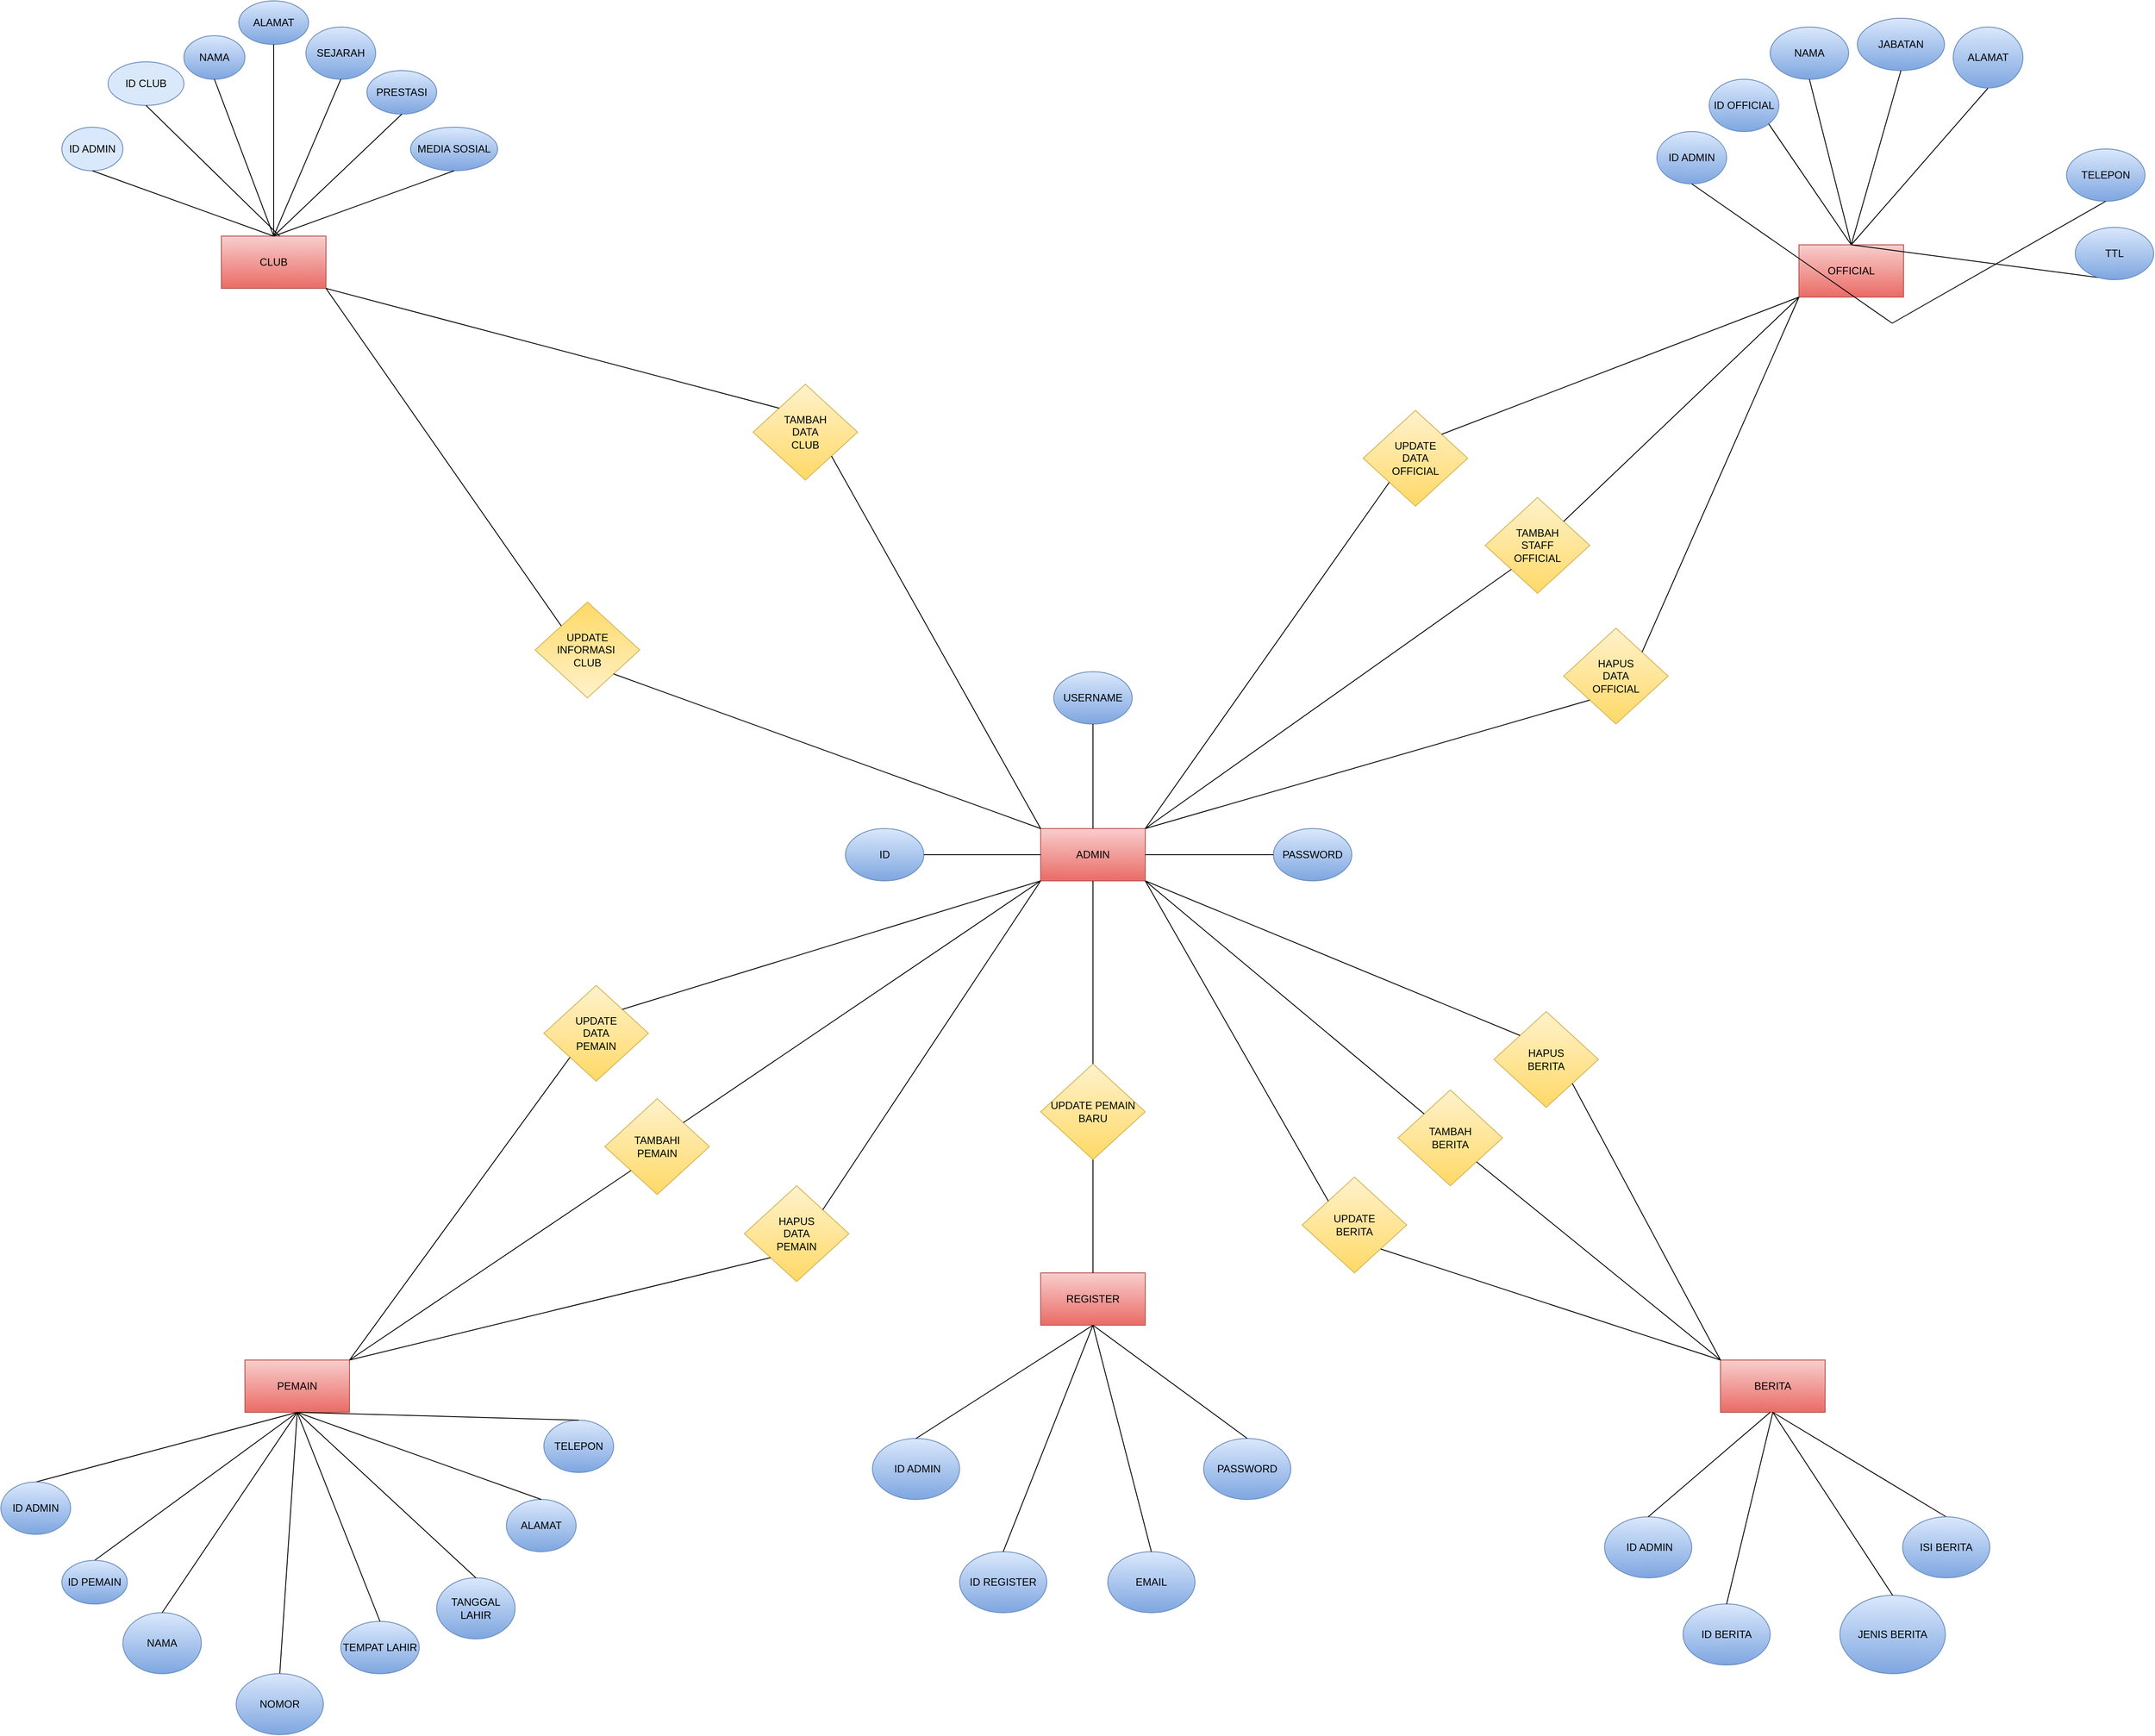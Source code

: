 <mxfile version="20.0.3" type="github">
  <diagram id="qy5e-nrGj7jvqCf47gwL" name="Page-1">
    <mxGraphModel dx="3910" dy="3299" grid="1" gridSize="10" guides="1" tooltips="1" connect="1" arrows="1" fold="1" page="1" pageScale="1" pageWidth="827" pageHeight="1169" math="0" shadow="0">
      <root>
        <mxCell id="0" />
        <mxCell id="1" parent="0" />
        <mxCell id="ZnVp6Wx7zbTZZJjeu_48-119" value="" style="group" parent="1" vertex="1" connectable="0">
          <mxGeometry x="510" y="-510" width="2243" height="1910" as="geometry" />
        </mxCell>
        <mxCell id="ZnVp6Wx7zbTZZJjeu_48-1" value="ADMIN" style="rounded=0;whiteSpace=wrap;html=1;fillColor=#f8cecc;gradientColor=#ea6b66;strokeColor=#b85450;" parent="ZnVp6Wx7zbTZZJjeu_48-119" vertex="1">
          <mxGeometry x="1093" y="940" width="120" height="60" as="geometry" />
        </mxCell>
        <mxCell id="ZnVp6Wx7zbTZZJjeu_48-45" value="TAMBAH&lt;br&gt;DATA&lt;br&gt;CLUB" style="rhombus;whiteSpace=wrap;html=1;fillColor=#fff2cc;gradientColor=#ffd966;strokeColor=#d6b656;" parent="ZnVp6Wx7zbTZZJjeu_48-119" vertex="1">
          <mxGeometry x="763" y="430" width="120" height="110" as="geometry" />
        </mxCell>
        <mxCell id="ZnVp6Wx7zbTZZJjeu_48-62" value="" style="group" parent="ZnVp6Wx7zbTZZJjeu_48-119" vertex="1" connectable="0">
          <mxGeometry x="23" width="410" height="320" as="geometry" />
        </mxCell>
        <mxCell id="ZnVp6Wx7zbTZZJjeu_48-2" value="CLUB" style="rounded=0;whiteSpace=wrap;html=1;fillColor=#f8cecc;gradientColor=#ea6b66;strokeColor=#b85450;" parent="ZnVp6Wx7zbTZZJjeu_48-62" vertex="1">
          <mxGeometry x="130" y="260" width="120" height="60" as="geometry" />
        </mxCell>
        <mxCell id="ZnVp6Wx7zbTZZJjeu_48-6" value="ALAMAT" style="ellipse;whiteSpace=wrap;html=1;fillColor=#dae8fc;gradientColor=#7ea6e0;strokeColor=#6c8ebf;" parent="ZnVp6Wx7zbTZZJjeu_48-62" vertex="1">
          <mxGeometry x="150" y="-10" width="80" height="50" as="geometry" />
        </mxCell>
        <mxCell id="ZnVp6Wx7zbTZZJjeu_48-7" value="PRESTASI" style="ellipse;whiteSpace=wrap;html=1;fillColor=#dae8fc;gradientColor=#7ea6e0;strokeColor=#6c8ebf;" parent="ZnVp6Wx7zbTZZJjeu_48-62" vertex="1">
          <mxGeometry x="297" y="70" width="80" height="50" as="geometry" />
        </mxCell>
        <mxCell id="ZnVp6Wx7zbTZZJjeu_48-8" value="NAMA" style="ellipse;whiteSpace=wrap;html=1;fillColor=#dae8fc;gradientColor=#7ea6e0;strokeColor=#6c8ebf;" parent="ZnVp6Wx7zbTZZJjeu_48-62" vertex="1">
          <mxGeometry x="87" y="30" width="70" height="50" as="geometry" />
        </mxCell>
        <mxCell id="ZnVp6Wx7zbTZZJjeu_48-10" value="SEJARAH" style="ellipse;whiteSpace=wrap;html=1;fillColor=#dae8fc;gradientColor=#7ea6e0;strokeColor=#6c8ebf;" parent="ZnVp6Wx7zbTZZJjeu_48-62" vertex="1">
          <mxGeometry x="227" y="20" width="80" height="60" as="geometry" />
        </mxCell>
        <mxCell id="ZnVp6Wx7zbTZZJjeu_48-16" value="" style="endArrow=none;html=1;rounded=0;exitX=0.5;exitY=0;exitDx=0;exitDy=0;entryX=0.5;entryY=1;entryDx=0;entryDy=0;" parent="ZnVp6Wx7zbTZZJjeu_48-62" source="ZnVp6Wx7zbTZZJjeu_48-2" target="ZnVp6Wx7zbTZZJjeu_48-10" edge="1">
          <mxGeometry width="50" height="50" relative="1" as="geometry">
            <mxPoint x="340" y="200" as="sourcePoint" />
            <mxPoint x="390" y="150" as="targetPoint" />
          </mxGeometry>
        </mxCell>
        <mxCell id="ZnVp6Wx7zbTZZJjeu_48-17" value="" style="endArrow=none;html=1;rounded=0;entryX=0.5;entryY=1;entryDx=0;entryDy=0;" parent="ZnVp6Wx7zbTZZJjeu_48-62" target="ZnVp6Wx7zbTZZJjeu_48-7" edge="1">
          <mxGeometry width="50" height="50" relative="1" as="geometry">
            <mxPoint x="190" y="260" as="sourcePoint" />
            <mxPoint x="200" y="70" as="targetPoint" />
          </mxGeometry>
        </mxCell>
        <mxCell id="ZnVp6Wx7zbTZZJjeu_48-19" value="" style="endArrow=none;html=1;rounded=0;entryX=0.5;entryY=1;entryDx=0;entryDy=0;" parent="ZnVp6Wx7zbTZZJjeu_48-62" target="ZnVp6Wx7zbTZZJjeu_48-6" edge="1">
          <mxGeometry width="50" height="50" relative="1" as="geometry">
            <mxPoint x="190" y="260" as="sourcePoint" />
            <mxPoint x="220" y="90" as="targetPoint" />
          </mxGeometry>
        </mxCell>
        <mxCell id="ZnVp6Wx7zbTZZJjeu_48-20" value="" style="endArrow=none;html=1;rounded=0;entryX=0.5;entryY=1;entryDx=0;entryDy=0;" parent="ZnVp6Wx7zbTZZJjeu_48-62" target="ZnVp6Wx7zbTZZJjeu_48-8" edge="1">
          <mxGeometry width="50" height="50" relative="1" as="geometry">
            <mxPoint x="190" y="260" as="sourcePoint" />
            <mxPoint x="230" y="100" as="targetPoint" />
          </mxGeometry>
        </mxCell>
        <mxCell id="UMoC7cmatrKXTrsIJCFY-1" value="ID CLUB" style="ellipse;whiteSpace=wrap;html=1;fillColor=#dae8fc;strokeColor=#6c8ebf;" vertex="1" parent="ZnVp6Wx7zbTZZJjeu_48-62">
          <mxGeometry y="60" width="87" height="50" as="geometry" />
        </mxCell>
        <mxCell id="ZnVp6Wx7zbTZZJjeu_48-63" value="" style="group" parent="ZnVp6Wx7zbTZZJjeu_48-119" vertex="1" connectable="0">
          <mxGeometry x="1803" y="10" width="440" height="320" as="geometry" />
        </mxCell>
        <mxCell id="ZnVp6Wx7zbTZZJjeu_48-5" value="OFFICIAL" style="rounded=0;whiteSpace=wrap;html=1;fillColor=#f8cecc;gradientColor=#ea6b66;strokeColor=#b85450;" parent="ZnVp6Wx7zbTZZJjeu_48-63" vertex="1">
          <mxGeometry x="160" y="260" width="120" height="60" as="geometry" />
        </mxCell>
        <mxCell id="ZnVp6Wx7zbTZZJjeu_48-11" value="JABATAN" style="ellipse;whiteSpace=wrap;html=1;fillColor=#dae8fc;gradientColor=#7ea6e0;strokeColor=#6c8ebf;" parent="ZnVp6Wx7zbTZZJjeu_48-63" vertex="1">
          <mxGeometry x="227" width="100" height="60" as="geometry" />
        </mxCell>
        <mxCell id="ZnVp6Wx7zbTZZJjeu_48-14" value="NAMA" style="ellipse;whiteSpace=wrap;html=1;fillColor=#dae8fc;gradientColor=#7ea6e0;strokeColor=#6c8ebf;" parent="ZnVp6Wx7zbTZZJjeu_48-63" vertex="1">
          <mxGeometry x="127" y="10" width="90" height="60" as="geometry" />
        </mxCell>
        <mxCell id="ZnVp6Wx7zbTZZJjeu_48-15" value="ID OFFICIAL" style="ellipse;whiteSpace=wrap;html=1;fillColor=#dae8fc;gradientColor=#7ea6e0;strokeColor=#6c8ebf;" parent="ZnVp6Wx7zbTZZJjeu_48-63" vertex="1">
          <mxGeometry x="57" y="70" width="80" height="60" as="geometry" />
        </mxCell>
        <mxCell id="ZnVp6Wx7zbTZZJjeu_48-28" value="" style="endArrow=none;html=1;rounded=0;entryX=0.5;entryY=1;entryDx=0;entryDy=0;" parent="ZnVp6Wx7zbTZZJjeu_48-63" target="ZnVp6Wx7zbTZZJjeu_48-21" edge="1">
          <mxGeometry width="50" height="50" relative="1" as="geometry">
            <mxPoint x="220" y="260" as="sourcePoint" />
            <mxPoint x="-500" y="175.0" as="targetPoint" />
          </mxGeometry>
        </mxCell>
        <mxCell id="ZnVp6Wx7zbTZZJjeu_48-29" value="" style="endArrow=none;html=1;rounded=0;exitX=0.5;exitY=0;exitDx=0;exitDy=0;entryX=1;entryY=1;entryDx=0;entryDy=0;" parent="ZnVp6Wx7zbTZZJjeu_48-63" source="ZnVp6Wx7zbTZZJjeu_48-5" target="ZnVp6Wx7zbTZZJjeu_48-15" edge="1">
          <mxGeometry width="50" height="50" relative="1" as="geometry">
            <mxPoint x="-660" y="290" as="sourcePoint" />
            <mxPoint x="-490" y="185.0" as="targetPoint" />
          </mxGeometry>
        </mxCell>
        <mxCell id="ZnVp6Wx7zbTZZJjeu_48-30" value="" style="endArrow=none;html=1;rounded=0;entryX=0.5;entryY=1;entryDx=0;entryDy=0;" parent="ZnVp6Wx7zbTZZJjeu_48-63" target="ZnVp6Wx7zbTZZJjeu_48-13" edge="1">
          <mxGeometry width="50" height="50" relative="1" as="geometry">
            <mxPoint x="220" y="260" as="sourcePoint" />
            <mxPoint x="-480" y="195.0" as="targetPoint" />
          </mxGeometry>
        </mxCell>
        <mxCell id="ZnVp6Wx7zbTZZJjeu_48-31" value="" style="endArrow=none;html=1;rounded=0;exitX=0.5;exitY=0;exitDx=0;exitDy=0;entryX=0.5;entryY=1;entryDx=0;entryDy=0;" parent="ZnVp6Wx7zbTZZJjeu_48-63" source="ZnVp6Wx7zbTZZJjeu_48-5" target="ZnVp6Wx7zbTZZJjeu_48-14" edge="1">
          <mxGeometry width="50" height="50" relative="1" as="geometry">
            <mxPoint x="-640" y="310" as="sourcePoint" />
            <mxPoint x="-470" y="205.0" as="targetPoint" />
          </mxGeometry>
        </mxCell>
        <mxCell id="ZnVp6Wx7zbTZZJjeu_48-32" value="" style="endArrow=none;html=1;rounded=0;exitX=0.5;exitY=0;exitDx=0;exitDy=0;entryX=0.5;entryY=1;entryDx=0;entryDy=0;" parent="ZnVp6Wx7zbTZZJjeu_48-63" source="ZnVp6Wx7zbTZZJjeu_48-5" target="ZnVp6Wx7zbTZZJjeu_48-11" edge="1">
          <mxGeometry width="50" height="50" relative="1" as="geometry">
            <mxPoint x="81" y="255" as="sourcePoint" />
            <mxPoint x="251" y="150.0" as="targetPoint" />
          </mxGeometry>
        </mxCell>
        <mxCell id="UMoC7cmatrKXTrsIJCFY-6" value="ID ADMIN" style="ellipse;whiteSpace=wrap;html=1;fillColor=#dae8fc;gradientColor=#7ea6e0;strokeColor=#6c8ebf;" vertex="1" parent="ZnVp6Wx7zbTZZJjeu_48-63">
          <mxGeometry x="-3" y="130" width="80" height="60" as="geometry" />
        </mxCell>
        <mxCell id="ZnVp6Wx7zbTZZJjeu_48-13" value="ALAMAT" style="ellipse;whiteSpace=wrap;html=1;fillColor=#dae8fc;gradientColor=#7ea6e0;strokeColor=#6c8ebf;" parent="ZnVp6Wx7zbTZZJjeu_48-63" vertex="1">
          <mxGeometry x="337" y="10" width="80" height="70" as="geometry" />
        </mxCell>
        <mxCell id="ZnVp6Wx7zbTZZJjeu_48-66" value="" style="group" parent="ZnVp6Wx7zbTZZJjeu_48-119" vertex="1" connectable="0">
          <mxGeometry y="1550" width="500" height="340" as="geometry" />
        </mxCell>
        <mxCell id="ZnVp6Wx7zbTZZJjeu_48-3" value="PEMAIN" style="rounded=0;whiteSpace=wrap;html=1;fillColor=#f8cecc;gradientColor=#ea6b66;strokeColor=#b85450;" parent="ZnVp6Wx7zbTZZJjeu_48-66" vertex="1">
          <mxGeometry x="180" width="120" height="60" as="geometry" />
        </mxCell>
        <mxCell id="ZnVp6Wx7zbTZZJjeu_48-22" value="NAMA" style="ellipse;whiteSpace=wrap;html=1;fillColor=#dae8fc;gradientColor=#7ea6e0;strokeColor=#6c8ebf;" parent="ZnVp6Wx7zbTZZJjeu_48-66" vertex="1">
          <mxGeometry x="40" y="290" width="90" height="70" as="geometry" />
        </mxCell>
        <mxCell id="ZnVp6Wx7zbTZZJjeu_48-27" value="" style="endArrow=none;html=1;rounded=0;exitX=0.5;exitY=0;exitDx=0;exitDy=0;" parent="ZnVp6Wx7zbTZZJjeu_48-66" source="ZnVp6Wx7zbTZZJjeu_48-22" edge="1">
          <mxGeometry width="50" height="50" relative="1" as="geometry">
            <mxPoint x="240" y="-450" as="sourcePoint" />
            <mxPoint x="240" y="60" as="targetPoint" />
          </mxGeometry>
        </mxCell>
        <mxCell id="ZnVp6Wx7zbTZZJjeu_48-37" value="TANGGAL LAHIR" style="ellipse;whiteSpace=wrap;html=1;fillColor=#dae8fc;gradientColor=#7ea6e0;strokeColor=#6c8ebf;" parent="ZnVp6Wx7zbTZZJjeu_48-66" vertex="1">
          <mxGeometry x="400" y="250" width="90" height="70" as="geometry" />
        </mxCell>
        <mxCell id="ZnVp6Wx7zbTZZJjeu_48-39" value="" style="endArrow=none;html=1;rounded=0;exitX=0.5;exitY=0;exitDx=0;exitDy=0;" parent="ZnVp6Wx7zbTZZJjeu_48-66" source="ZnVp6Wx7zbTZZJjeu_48-36" edge="1">
          <mxGeometry width="50" height="50" relative="1" as="geometry">
            <mxPoint x="185" y="280.0" as="sourcePoint" />
            <mxPoint x="240" y="60" as="targetPoint" />
          </mxGeometry>
        </mxCell>
        <mxCell id="ZnVp6Wx7zbTZZJjeu_48-40" value="" style="endArrow=none;html=1;rounded=0;exitX=0.5;exitY=0;exitDx=0;exitDy=0;" parent="ZnVp6Wx7zbTZZJjeu_48-66" source="ZnVp6Wx7zbTZZJjeu_48-37" edge="1">
          <mxGeometry width="50" height="50" relative="1" as="geometry">
            <mxPoint x="195" y="290.0" as="sourcePoint" />
            <mxPoint x="240" y="60" as="targetPoint" />
          </mxGeometry>
        </mxCell>
        <mxCell id="ZnVp6Wx7zbTZZJjeu_48-42" value="" style="endArrow=none;html=1;rounded=0;exitX=0.5;exitY=0;exitDx=0;exitDy=0;" parent="ZnVp6Wx7zbTZZJjeu_48-66" source="ZnVp6Wx7zbTZZJjeu_48-38" edge="1">
          <mxGeometry width="50" height="50" relative="1" as="geometry">
            <mxPoint x="215" y="310.0" as="sourcePoint" />
            <mxPoint x="240" y="60" as="targetPoint" />
          </mxGeometry>
        </mxCell>
        <mxCell id="ZnVp6Wx7zbTZZJjeu_48-44" value="" style="endArrow=none;html=1;rounded=0;exitX=0.5;exitY=0;exitDx=0;exitDy=0;" parent="ZnVp6Wx7zbTZZJjeu_48-66" source="ZnVp6Wx7zbTZZJjeu_48-23" edge="1">
          <mxGeometry width="50" height="50" relative="1" as="geometry">
            <mxPoint x="225" y="320.0" as="sourcePoint" />
            <mxPoint x="240" y="60" as="targetPoint" />
          </mxGeometry>
        </mxCell>
        <mxCell id="ZnVp6Wx7zbTZZJjeu_48-69" value="" style="group" parent="ZnVp6Wx7zbTZZJjeu_48-119" vertex="1" connectable="0">
          <mxGeometry x="1783" y="1550" width="300" height="340" as="geometry" />
        </mxCell>
        <mxCell id="ZnVp6Wx7zbTZZJjeu_48-4" value="BERITA" style="rounded=0;whiteSpace=wrap;html=1;fillColor=#f8cecc;gradientColor=#ea6b66;strokeColor=#b85450;" parent="ZnVp6Wx7zbTZZJjeu_48-69" vertex="1">
          <mxGeometry x="90" width="120" height="60" as="geometry" />
        </mxCell>
        <mxCell id="ZnVp6Wx7zbTZZJjeu_48-24" value="ID BERITA" style="ellipse;whiteSpace=wrap;html=1;fillColor=#dae8fc;gradientColor=#7ea6e0;strokeColor=#6c8ebf;" parent="ZnVp6Wx7zbTZZJjeu_48-69" vertex="1">
          <mxGeometry x="47" y="280" width="100" height="70" as="geometry" />
        </mxCell>
        <mxCell id="ZnVp6Wx7zbTZZJjeu_48-34" value="" style="endArrow=none;html=1;rounded=0;exitX=0.5;exitY=0;exitDx=0;exitDy=0;" parent="ZnVp6Wx7zbTZZJjeu_48-69" source="ZnVp6Wx7zbTZZJjeu_48-25" edge="1">
          <mxGeometry width="50" height="50" relative="1" as="geometry">
            <mxPoint x="160.5" y="260" as="sourcePoint" />
            <mxPoint x="150" y="60" as="targetPoint" />
          </mxGeometry>
        </mxCell>
        <mxCell id="ZnVp6Wx7zbTZZJjeu_48-35" value="" style="endArrow=none;html=1;rounded=0;entryX=0.5;entryY=1;entryDx=0;entryDy=0;exitX=0.5;exitY=0;exitDx=0;exitDy=0;" parent="ZnVp6Wx7zbTZZJjeu_48-69" source="ZnVp6Wx7zbTZZJjeu_48-24" target="ZnVp6Wx7zbTZZJjeu_48-4" edge="1">
          <mxGeometry width="50" height="50" relative="1" as="geometry">
            <mxPoint x="170.5" y="270" as="sourcePoint" />
            <mxPoint x="170" y="80" as="targetPoint" />
          </mxGeometry>
        </mxCell>
        <mxCell id="ZnVp6Wx7zbTZZJjeu_48-76" value="TAMBAH&lt;br&gt;BERITA" style="rhombus;whiteSpace=wrap;html=1;fillColor=#fff2cc;gradientColor=#ffd966;strokeColor=#d6b656;" parent="ZnVp6Wx7zbTZZJjeu_48-119" vertex="1">
          <mxGeometry x="1503" y="1240" width="120" height="110" as="geometry" />
        </mxCell>
        <mxCell id="ZnVp6Wx7zbTZZJjeu_48-77" value="UPDATE&lt;br&gt;BERITA" style="rhombus;whiteSpace=wrap;html=1;fillColor=#fff2cc;gradientColor=#ffd966;strokeColor=#d6b656;" parent="ZnVp6Wx7zbTZZJjeu_48-119" vertex="1">
          <mxGeometry x="1393" y="1340" width="120" height="110" as="geometry" />
        </mxCell>
        <mxCell id="ZnVp6Wx7zbTZZJjeu_48-78" value="TAMBAH&lt;br&gt;STAFF&lt;br&gt;OFFICIAL" style="rhombus;whiteSpace=wrap;html=1;fillColor=#fff2cc;gradientColor=#ffd966;strokeColor=#d6b656;" parent="ZnVp6Wx7zbTZZJjeu_48-119" vertex="1">
          <mxGeometry x="1603" y="560" width="120" height="110" as="geometry" />
        </mxCell>
        <mxCell id="ZnVp6Wx7zbTZZJjeu_48-79" value="UPDATE&lt;br&gt;INFORMASI&amp;nbsp;&lt;br&gt;CLUB" style="rhombus;whiteSpace=wrap;html=1;direction=west;fillColor=#fff2cc;gradientColor=#ffd966;strokeColor=#d6b656;" parent="ZnVp6Wx7zbTZZJjeu_48-119" vertex="1">
          <mxGeometry x="513" y="680" width="120" height="110" as="geometry" />
        </mxCell>
        <mxCell id="ZnVp6Wx7zbTZZJjeu_48-80" value="UPDATE&lt;br&gt;DATA&lt;br&gt;PEMAIN" style="rhombus;whiteSpace=wrap;html=1;fillColor=#fff2cc;strokeColor=#d6b656;gradientColor=#ffd966;" parent="ZnVp6Wx7zbTZZJjeu_48-119" vertex="1">
          <mxGeometry x="523" y="1120" width="120" height="110" as="geometry" />
        </mxCell>
        <mxCell id="ZnVp6Wx7zbTZZJjeu_48-81" value="TAMBAHI&lt;br&gt;PEMAIN&lt;br&gt;" style="rhombus;whiteSpace=wrap;html=1;fillColor=#fff2cc;gradientColor=#ffd966;strokeColor=#d6b656;" parent="ZnVp6Wx7zbTZZJjeu_48-119" vertex="1">
          <mxGeometry x="593" y="1250" width="120" height="110" as="geometry" />
        </mxCell>
        <mxCell id="ZnVp6Wx7zbTZZJjeu_48-82" value="UPDATE&lt;br&gt;DATA&lt;br&gt;OFFICIAL" style="rhombus;whiteSpace=wrap;html=1;fillColor=#fff2cc;gradientColor=#ffd966;strokeColor=#d6b656;" parent="ZnVp6Wx7zbTZZJjeu_48-119" vertex="1">
          <mxGeometry x="1463" y="460" width="120" height="110" as="geometry" />
        </mxCell>
        <mxCell id="ZnVp6Wx7zbTZZJjeu_48-83" value="HAPUS&lt;br&gt;BERITA" style="rhombus;whiteSpace=wrap;html=1;fillColor=#fff2cc;gradientColor=#ffd966;strokeColor=#d6b656;" parent="ZnVp6Wx7zbTZZJjeu_48-119" vertex="1">
          <mxGeometry x="1613" y="1150" width="120" height="110" as="geometry" />
        </mxCell>
        <mxCell id="ZnVp6Wx7zbTZZJjeu_48-85" value="HAPUS&lt;br&gt;DATA&lt;br&gt;OFFICIAL" style="rhombus;whiteSpace=wrap;html=1;fillColor=#fff2cc;gradientColor=#ffd966;strokeColor=#d6b656;" parent="ZnVp6Wx7zbTZZJjeu_48-119" vertex="1">
          <mxGeometry x="1693" y="710" width="120" height="110" as="geometry" />
        </mxCell>
        <mxCell id="ZnVp6Wx7zbTZZJjeu_48-86" value="HAPUS&lt;br&gt;DATA&lt;br&gt;PEMAIN" style="rhombus;whiteSpace=wrap;html=1;fillColor=#fff2cc;gradientColor=#ffd966;strokeColor=#d6b656;" parent="ZnVp6Wx7zbTZZJjeu_48-119" vertex="1">
          <mxGeometry x="753" y="1350" width="120" height="110" as="geometry" />
        </mxCell>
        <mxCell id="ZnVp6Wx7zbTZZJjeu_48-88" value="" style="endArrow=none;html=1;rounded=0;entryX=0;entryY=1;entryDx=0;entryDy=0;exitX=1;exitY=0;exitDx=0;exitDy=0;" parent="ZnVp6Wx7zbTZZJjeu_48-119" source="ZnVp6Wx7zbTZZJjeu_48-81" target="ZnVp6Wx7zbTZZJjeu_48-1" edge="1">
          <mxGeometry width="50" height="50" relative="1" as="geometry">
            <mxPoint x="693" y="1280" as="sourcePoint" />
            <mxPoint x="763" y="960" as="targetPoint" />
          </mxGeometry>
        </mxCell>
        <mxCell id="ZnVp6Wx7zbTZZJjeu_48-89" value="" style="endArrow=none;html=1;rounded=0;entryX=0;entryY=1;entryDx=0;entryDy=0;exitX=0;exitY=0;exitDx=0;exitDy=0;" parent="ZnVp6Wx7zbTZZJjeu_48-119" source="ZnVp6Wx7zbTZZJjeu_48-76" edge="1">
          <mxGeometry width="50" height="50" relative="1" as="geometry">
            <mxPoint x="1523" y="1270" as="sourcePoint" />
            <mxPoint x="1213" y="1000" as="targetPoint" />
          </mxGeometry>
        </mxCell>
        <mxCell id="ZnVp6Wx7zbTZZJjeu_48-90" value="" style="endArrow=none;html=1;rounded=0;entryX=0;entryY=0;entryDx=0;entryDy=0;exitX=1;exitY=1;exitDx=0;exitDy=0;" parent="ZnVp6Wx7zbTZZJjeu_48-119" source="ZnVp6Wx7zbTZZJjeu_48-45" target="ZnVp6Wx7zbTZZJjeu_48-1" edge="1">
          <mxGeometry width="50" height="50" relative="1" as="geometry">
            <mxPoint x="863" y="510" as="sourcePoint" />
            <mxPoint x="1113" y="1020" as="targetPoint" />
          </mxGeometry>
        </mxCell>
        <mxCell id="ZnVp6Wx7zbTZZJjeu_48-91" value="" style="endArrow=none;html=1;rounded=0;entryX=1;entryY=0;entryDx=0;entryDy=0;exitX=0;exitY=1;exitDx=0;exitDy=0;" parent="ZnVp6Wx7zbTZZJjeu_48-119" source="ZnVp6Wx7zbTZZJjeu_48-78" target="ZnVp6Wx7zbTZZJjeu_48-1" edge="1">
          <mxGeometry width="50" height="50" relative="1" as="geometry">
            <mxPoint x="1623" y="660" as="sourcePoint" />
            <mxPoint x="1123" y="1030" as="targetPoint" />
          </mxGeometry>
        </mxCell>
        <mxCell id="ZnVp6Wx7zbTZZJjeu_48-92" value="" style="endArrow=none;html=1;rounded=0;exitX=0;exitY=0;exitDx=0;exitDy=0;" parent="ZnVp6Wx7zbTZZJjeu_48-119" source="ZnVp6Wx7zbTZZJjeu_48-79" edge="1">
          <mxGeometry width="50" height="50" relative="1" as="geometry">
            <mxPoint x="873" y="520" as="sourcePoint" />
            <mxPoint x="1093" y="940" as="targetPoint" />
          </mxGeometry>
        </mxCell>
        <mxCell id="ZnVp6Wx7zbTZZJjeu_48-93" value="" style="endArrow=none;html=1;rounded=0;entryX=1;entryY=0;entryDx=0;entryDy=0;exitX=0;exitY=1;exitDx=0;exitDy=0;" parent="ZnVp6Wx7zbTZZJjeu_48-119" source="ZnVp6Wx7zbTZZJjeu_48-82" target="ZnVp6Wx7zbTZZJjeu_48-1" edge="1">
          <mxGeometry width="50" height="50" relative="1" as="geometry">
            <mxPoint x="1513" y="570" as="sourcePoint" />
            <mxPoint x="1223" y="940" as="targetPoint" />
          </mxGeometry>
        </mxCell>
        <mxCell id="ZnVp6Wx7zbTZZJjeu_48-94" value="" style="endArrow=none;html=1;rounded=0;entryX=1;entryY=0;entryDx=0;entryDy=0;exitX=0;exitY=1;exitDx=0;exitDy=0;" parent="ZnVp6Wx7zbTZZJjeu_48-119" source="ZnVp6Wx7zbTZZJjeu_48-85" target="ZnVp6Wx7zbTZZJjeu_48-1" edge="1">
          <mxGeometry width="50" height="50" relative="1" as="geometry">
            <mxPoint x="1713" y="770" as="sourcePoint" />
            <mxPoint x="1233" y="950" as="targetPoint" />
          </mxGeometry>
        </mxCell>
        <mxCell id="ZnVp6Wx7zbTZZJjeu_48-95" value="" style="endArrow=none;html=1;rounded=0;exitX=1;exitY=0;exitDx=0;exitDy=0;" parent="ZnVp6Wx7zbTZZJjeu_48-119" source="ZnVp6Wx7zbTZZJjeu_48-80" edge="1">
          <mxGeometry width="50" height="50" relative="1" as="geometry">
            <mxPoint x="623" y="1140" as="sourcePoint" />
            <mxPoint x="1093" y="1000" as="targetPoint" />
          </mxGeometry>
        </mxCell>
        <mxCell id="ZnVp6Wx7zbTZZJjeu_48-96" value="" style="endArrow=none;html=1;rounded=0;exitX=1;exitY=0;exitDx=0;exitDy=0;" parent="ZnVp6Wx7zbTZZJjeu_48-119" source="ZnVp6Wx7zbTZZJjeu_48-86" edge="1">
          <mxGeometry width="50" height="50" relative="1" as="geometry">
            <mxPoint x="853" y="1370" as="sourcePoint" />
            <mxPoint x="1093" y="1000" as="targetPoint" />
          </mxGeometry>
        </mxCell>
        <mxCell id="ZnVp6Wx7zbTZZJjeu_48-97" value="" style="endArrow=none;html=1;rounded=0;exitX=0;exitY=0;exitDx=0;exitDy=0;" parent="ZnVp6Wx7zbTZZJjeu_48-119" source="ZnVp6Wx7zbTZZJjeu_48-77" edge="1">
          <mxGeometry width="50" height="50" relative="1" as="geometry">
            <mxPoint x="1413" y="1350" as="sourcePoint" />
            <mxPoint x="1213" y="1000" as="targetPoint" />
          </mxGeometry>
        </mxCell>
        <mxCell id="ZnVp6Wx7zbTZZJjeu_48-98" value="" style="endArrow=none;html=1;rounded=0;exitX=0;exitY=0;exitDx=0;exitDy=0;" parent="ZnVp6Wx7zbTZZJjeu_48-119" source="ZnVp6Wx7zbTZZJjeu_48-83" edge="1">
          <mxGeometry width="50" height="50" relative="1" as="geometry">
            <mxPoint x="1543" y="1290" as="sourcePoint" />
            <mxPoint x="1213" y="1000" as="targetPoint" />
          </mxGeometry>
        </mxCell>
        <mxCell id="ZnVp6Wx7zbTZZJjeu_48-99" value="" style="endArrow=none;html=1;rounded=0;entryX=1;entryY=1;entryDx=0;entryDy=0;exitX=0;exitY=0;exitDx=0;exitDy=0;" parent="ZnVp6Wx7zbTZZJjeu_48-119" source="ZnVp6Wx7zbTZZJjeu_48-45" target="ZnVp6Wx7zbTZZJjeu_48-2" edge="1">
          <mxGeometry width="50" height="50" relative="1" as="geometry">
            <mxPoint x="863" y="522.5" as="sourcePoint" />
            <mxPoint x="1103" y="950" as="targetPoint" />
          </mxGeometry>
        </mxCell>
        <mxCell id="ZnVp6Wx7zbTZZJjeu_48-100" value="" style="endArrow=none;html=1;rounded=0;exitX=1;exitY=1;exitDx=0;exitDy=0;" parent="ZnVp6Wx7zbTZZJjeu_48-119" source="ZnVp6Wx7zbTZZJjeu_48-79" edge="1">
          <mxGeometry width="50" height="50" relative="1" as="geometry">
            <mxPoint x="803" y="467.5" as="sourcePoint" />
            <mxPoint x="273" y="320" as="targetPoint" />
          </mxGeometry>
        </mxCell>
        <mxCell id="ZnVp6Wx7zbTZZJjeu_48-101" value="" style="endArrow=none;html=1;rounded=0;entryX=0;entryY=1;entryDx=0;entryDy=0;exitX=1;exitY=0;exitDx=0;exitDy=0;" parent="ZnVp6Wx7zbTZZJjeu_48-119" source="ZnVp6Wx7zbTZZJjeu_48-82" target="ZnVp6Wx7zbTZZJjeu_48-5" edge="1">
          <mxGeometry width="50" height="50" relative="1" as="geometry">
            <mxPoint x="1503" y="552.5" as="sourcePoint" />
            <mxPoint x="1223" y="950" as="targetPoint" />
          </mxGeometry>
        </mxCell>
        <mxCell id="ZnVp6Wx7zbTZZJjeu_48-102" value="" style="endArrow=none;html=1;rounded=0;exitX=1;exitY=0;exitDx=0;exitDy=0;" parent="ZnVp6Wx7zbTZZJjeu_48-119" source="ZnVp6Wx7zbTZZJjeu_48-78" edge="1">
          <mxGeometry width="50" height="50" relative="1" as="geometry">
            <mxPoint x="1563" y="497.5" as="sourcePoint" />
            <mxPoint x="1963" y="330" as="targetPoint" />
          </mxGeometry>
        </mxCell>
        <mxCell id="ZnVp6Wx7zbTZZJjeu_48-103" value="" style="endArrow=none;html=1;rounded=0;exitX=1;exitY=0;exitDx=0;exitDy=0;" parent="ZnVp6Wx7zbTZZJjeu_48-119" source="ZnVp6Wx7zbTZZJjeu_48-85" edge="1">
          <mxGeometry width="50" height="50" relative="1" as="geometry">
            <mxPoint x="1573" y="507.5" as="sourcePoint" />
            <mxPoint x="1963" y="330" as="targetPoint" />
          </mxGeometry>
        </mxCell>
        <mxCell id="ZnVp6Wx7zbTZZJjeu_48-104" value="" style="endArrow=none;html=1;rounded=0;exitX=1;exitY=0;exitDx=0;exitDy=0;entryX=0;entryY=1;entryDx=0;entryDy=0;" parent="ZnVp6Wx7zbTZZJjeu_48-119" source="ZnVp6Wx7zbTZZJjeu_48-3" target="ZnVp6Wx7zbTZZJjeu_48-81" edge="1">
          <mxGeometry width="50" height="50" relative="1" as="geometry">
            <mxPoint x="623" y="1157.5" as="sourcePoint" />
            <mxPoint x="553" y="1330" as="targetPoint" />
          </mxGeometry>
        </mxCell>
        <mxCell id="ZnVp6Wx7zbTZZJjeu_48-105" value="" style="endArrow=none;html=1;rounded=0;entryX=0;entryY=1;entryDx=0;entryDy=0;exitX=1;exitY=0;exitDx=0;exitDy=0;" parent="ZnVp6Wx7zbTZZJjeu_48-119" source="ZnVp6Wx7zbTZZJjeu_48-3" target="ZnVp6Wx7zbTZZJjeu_48-80" edge="1">
          <mxGeometry width="50" height="50" relative="1" as="geometry">
            <mxPoint x="303" y="1550" as="sourcePoint" />
            <mxPoint x="633" y="1342.5" as="targetPoint" />
          </mxGeometry>
        </mxCell>
        <mxCell id="ZnVp6Wx7zbTZZJjeu_48-106" value="" style="endArrow=none;html=1;rounded=0;entryX=0;entryY=1;entryDx=0;entryDy=0;exitX=1;exitY=0;exitDx=0;exitDy=0;" parent="ZnVp6Wx7zbTZZJjeu_48-119" source="ZnVp6Wx7zbTZZJjeu_48-3" target="ZnVp6Wx7zbTZZJjeu_48-86" edge="1">
          <mxGeometry width="50" height="50" relative="1" as="geometry">
            <mxPoint x="303" y="1550" as="sourcePoint" />
            <mxPoint x="633" y="1342.5" as="targetPoint" />
          </mxGeometry>
        </mxCell>
        <mxCell id="ZnVp6Wx7zbTZZJjeu_48-107" value="" style="endArrow=none;html=1;rounded=0;exitX=1;exitY=1;exitDx=0;exitDy=0;entryX=0;entryY=0;entryDx=0;entryDy=0;" parent="ZnVp6Wx7zbTZZJjeu_48-119" source="ZnVp6Wx7zbTZZJjeu_48-77" target="ZnVp6Wx7zbTZZJjeu_48-4" edge="1">
          <mxGeometry width="50" height="50" relative="1" as="geometry">
            <mxPoint x="1433" y="1377.5" as="sourcePoint" />
            <mxPoint x="1223" y="1010" as="targetPoint" />
          </mxGeometry>
        </mxCell>
        <mxCell id="ZnVp6Wx7zbTZZJjeu_48-108" value="" style="endArrow=none;html=1;rounded=0;exitX=1;exitY=1;exitDx=0;exitDy=0;entryX=0;entryY=0;entryDx=0;entryDy=0;" parent="ZnVp6Wx7zbTZZJjeu_48-119" source="ZnVp6Wx7zbTZZJjeu_48-76" target="ZnVp6Wx7zbTZZJjeu_48-4" edge="1">
          <mxGeometry width="50" height="50" relative="1" as="geometry">
            <mxPoint x="1443" y="1387.5" as="sourcePoint" />
            <mxPoint x="1233" y="1020" as="targetPoint" />
          </mxGeometry>
        </mxCell>
        <mxCell id="ZnVp6Wx7zbTZZJjeu_48-109" value="" style="endArrow=none;html=1;rounded=0;exitX=1;exitY=1;exitDx=0;exitDy=0;entryX=0;entryY=0;entryDx=0;entryDy=0;" parent="ZnVp6Wx7zbTZZJjeu_48-119" source="ZnVp6Wx7zbTZZJjeu_48-83" target="ZnVp6Wx7zbTZZJjeu_48-4" edge="1">
          <mxGeometry width="50" height="50" relative="1" as="geometry">
            <mxPoint x="1453" y="1397.5" as="sourcePoint" />
            <mxPoint x="1243" y="1030" as="targetPoint" />
          </mxGeometry>
        </mxCell>
        <mxCell id="ZnVp6Wx7zbTZZJjeu_48-111" value="USERNAME" style="ellipse;whiteSpace=wrap;html=1;fillColor=#dae8fc;gradientColor=#7ea6e0;strokeColor=#6c8ebf;" parent="ZnVp6Wx7zbTZZJjeu_48-119" vertex="1">
          <mxGeometry x="1108" y="760" width="90" height="60" as="geometry" />
        </mxCell>
        <mxCell id="ZnVp6Wx7zbTZZJjeu_48-112" value="ID" style="ellipse;whiteSpace=wrap;html=1;fillColor=#dae8fc;gradientColor=#7ea6e0;strokeColor=#6c8ebf;" parent="ZnVp6Wx7zbTZZJjeu_48-119" vertex="1">
          <mxGeometry x="869" y="940" width="90" height="60" as="geometry" />
        </mxCell>
        <mxCell id="ZnVp6Wx7zbTZZJjeu_48-113" value="PASSWORD" style="ellipse;whiteSpace=wrap;html=1;fillColor=#dae8fc;gradientColor=#7ea6e0;strokeColor=#6c8ebf;" parent="ZnVp6Wx7zbTZZJjeu_48-119" vertex="1">
          <mxGeometry x="1360" y="940" width="90" height="60" as="geometry" />
        </mxCell>
        <mxCell id="ZnVp6Wx7zbTZZJjeu_48-115" value="" style="endArrow=none;html=1;rounded=0;exitX=1;exitY=0.5;exitDx=0;exitDy=0;entryX=0;entryY=0.5;entryDx=0;entryDy=0;" parent="ZnVp6Wx7zbTZZJjeu_48-119" source="ZnVp6Wx7zbTZZJjeu_48-112" target="ZnVp6Wx7zbTZZJjeu_48-1" edge="1">
          <mxGeometry width="50" height="50" relative="1" as="geometry">
            <mxPoint x="1073" y="1050" as="sourcePoint" />
            <mxPoint x="1123" y="1000" as="targetPoint" />
          </mxGeometry>
        </mxCell>
        <mxCell id="ZnVp6Wx7zbTZZJjeu_48-116" value="" style="endArrow=none;html=1;rounded=0;entryX=1;entryY=0.5;entryDx=0;entryDy=0;" parent="ZnVp6Wx7zbTZZJjeu_48-119" target="ZnVp6Wx7zbTZZJjeu_48-1" edge="1">
          <mxGeometry width="50" height="50" relative="1" as="geometry">
            <mxPoint x="1360" y="970" as="sourcePoint" />
            <mxPoint x="1123" y="1000" as="targetPoint" />
          </mxGeometry>
        </mxCell>
        <mxCell id="ZnVp6Wx7zbTZZJjeu_48-117" value="" style="endArrow=none;html=1;rounded=0;exitX=0.5;exitY=0;exitDx=0;exitDy=0;" parent="ZnVp6Wx7zbTZZJjeu_48-119" source="ZnVp6Wx7zbTZZJjeu_48-1" edge="1">
          <mxGeometry width="50" height="50" relative="1" as="geometry">
            <mxPoint x="1073" y="1050" as="sourcePoint" />
            <mxPoint x="1153" y="820" as="targetPoint" />
          </mxGeometry>
        </mxCell>
        <mxCell id="ZnVp6Wx7zbTZZJjeu_48-9" value="MEDIA SOSIAL" style="ellipse;whiteSpace=wrap;html=1;fillColor=#dae8fc;gradientColor=#7ea6e0;strokeColor=#6c8ebf;" parent="ZnVp6Wx7zbTZZJjeu_48-119" vertex="1">
          <mxGeometry x="370" y="135" width="100" height="50" as="geometry" />
        </mxCell>
        <mxCell id="ZnVp6Wx7zbTZZJjeu_48-18" value="" style="endArrow=none;html=1;rounded=0;exitX=0.5;exitY=0;exitDx=0;exitDy=0;entryX=0.5;entryY=1;entryDx=0;entryDy=0;" parent="ZnVp6Wx7zbTZZJjeu_48-119" source="ZnVp6Wx7zbTZZJjeu_48-2" target="ZnVp6Wx7zbTZZJjeu_48-9" edge="1">
          <mxGeometry width="50" height="50" relative="1" as="geometry">
            <mxPoint x="233" y="280" as="sourcePoint" />
            <mxPoint x="233" y="80" as="targetPoint" />
          </mxGeometry>
        </mxCell>
        <mxCell id="ZnVp6Wx7zbTZZJjeu_48-25" value="ISI BERITA" style="ellipse;whiteSpace=wrap;html=1;fillColor=#dae8fc;gradientColor=#7ea6e0;strokeColor=#6c8ebf;" parent="ZnVp6Wx7zbTZZJjeu_48-119" vertex="1">
          <mxGeometry x="2082" y="1730" width="100" height="70" as="geometry" />
        </mxCell>
        <mxCell id="ZnVp6Wx7zbTZZJjeu_48-12" value="JENIS BERITA" style="ellipse;whiteSpace=wrap;html=1;fillColor=#dae8fc;gradientColor=#7ea6e0;strokeColor=#6c8ebf;" parent="ZnVp6Wx7zbTZZJjeu_48-119" vertex="1">
          <mxGeometry x="2010" y="1820" width="121" height="90" as="geometry" />
        </mxCell>
        <mxCell id="ZnVp6Wx7zbTZZJjeu_48-33" value="" style="endArrow=none;html=1;rounded=0;entryX=0.5;entryY=1;entryDx=0;entryDy=0;exitX=0.5;exitY=0;exitDx=0;exitDy=0;" parent="ZnVp6Wx7zbTZZJjeu_48-119" source="ZnVp6Wx7zbTZZJjeu_48-12" target="ZnVp6Wx7zbTZZJjeu_48-4" edge="1">
          <mxGeometry width="50" height="50" relative="1" as="geometry">
            <mxPoint x="1413" y="1670" as="sourcePoint" />
            <mxPoint x="1463" y="1620" as="targetPoint" />
          </mxGeometry>
        </mxCell>
        <mxCell id="UMoC7cmatrKXTrsIJCFY-191" value="&amp;nbsp;ID ADMIN" style="ellipse;whiteSpace=wrap;html=1;fillColor=#dae8fc;gradientColor=#7ea6e0;strokeColor=#6c8ebf;" vertex="1" parent="ZnVp6Wx7zbTZZJjeu_48-119">
          <mxGeometry x="1740" y="1730" width="100" height="70" as="geometry" />
        </mxCell>
        <mxCell id="UMoC7cmatrKXTrsIJCFY-284" value="REGISTER" style="rounded=0;whiteSpace=wrap;html=1;fillColor=#f8cecc;gradientColor=#ea6b66;strokeColor=#b85450;" vertex="1" parent="ZnVp6Wx7zbTZZJjeu_48-119">
          <mxGeometry x="1093" y="1450" width="120" height="60" as="geometry" />
        </mxCell>
        <mxCell id="UMoC7cmatrKXTrsIJCFY-287" value="UPDATE PEMAIN BARU" style="rhombus;whiteSpace=wrap;html=1;fillColor=#fff2cc;gradientColor=#ffd966;strokeColor=#d6b656;" vertex="1" parent="ZnVp6Wx7zbTZZJjeu_48-119">
          <mxGeometry x="1093" y="1210" width="120" height="110" as="geometry" />
        </mxCell>
        <mxCell id="UMoC7cmatrKXTrsIJCFY-289" value="" style="endArrow=none;html=1;rounded=0;entryX=0.5;entryY=1;entryDx=0;entryDy=0;" edge="1" parent="ZnVp6Wx7zbTZZJjeu_48-119" source="UMoC7cmatrKXTrsIJCFY-287" target="ZnVp6Wx7zbTZZJjeu_48-1">
          <mxGeometry width="50" height="50" relative="1" as="geometry">
            <mxPoint x="1190" y="1270" as="sourcePoint" />
            <mxPoint x="1240" y="1220" as="targetPoint" />
          </mxGeometry>
        </mxCell>
        <mxCell id="UMoC7cmatrKXTrsIJCFY-290" value="ID REGISTER" style="ellipse;whiteSpace=wrap;html=1;fillColor=#dae8fc;gradientColor=#7ea6e0;strokeColor=#6c8ebf;" vertex="1" parent="ZnVp6Wx7zbTZZJjeu_48-119">
          <mxGeometry x="1000" y="1770" width="100" height="70" as="geometry" />
        </mxCell>
        <mxCell id="UMoC7cmatrKXTrsIJCFY-291" value="&amp;nbsp;ID ADMIN" style="ellipse;whiteSpace=wrap;html=1;fillColor=#dae8fc;gradientColor=#7ea6e0;strokeColor=#6c8ebf;" vertex="1" parent="ZnVp6Wx7zbTZZJjeu_48-119">
          <mxGeometry x="900" y="1640" width="100" height="70" as="geometry" />
        </mxCell>
        <mxCell id="UMoC7cmatrKXTrsIJCFY-292" value="PASSWORD" style="ellipse;whiteSpace=wrap;html=1;fillColor=#dae8fc;gradientColor=#7ea6e0;strokeColor=#6c8ebf;" vertex="1" parent="ZnVp6Wx7zbTZZJjeu_48-119">
          <mxGeometry x="1280" y="1640" width="100" height="70" as="geometry" />
        </mxCell>
        <mxCell id="UMoC7cmatrKXTrsIJCFY-293" value="EMAIL" style="ellipse;whiteSpace=wrap;html=1;fillColor=#dae8fc;gradientColor=#7ea6e0;strokeColor=#6c8ebf;" vertex="1" parent="ZnVp6Wx7zbTZZJjeu_48-119">
          <mxGeometry x="1170" y="1770" width="100" height="70" as="geometry" />
        </mxCell>
        <mxCell id="UMoC7cmatrKXTrsIJCFY-294" value="" style="endArrow=none;html=1;rounded=0;entryX=0.5;entryY=1;entryDx=0;entryDy=0;exitX=0.5;exitY=0;exitDx=0;exitDy=0;" edge="1" parent="ZnVp6Wx7zbTZZJjeu_48-119" source="UMoC7cmatrKXTrsIJCFY-291" target="UMoC7cmatrKXTrsIJCFY-284">
          <mxGeometry width="50" height="50" relative="1" as="geometry">
            <mxPoint x="1450" y="1720" as="sourcePoint" />
            <mxPoint x="1500" y="1670" as="targetPoint" />
          </mxGeometry>
        </mxCell>
        <mxCell id="UMoC7cmatrKXTrsIJCFY-296" value="" style="endArrow=none;html=1;rounded=0;entryX=0.5;entryY=1;entryDx=0;entryDy=0;exitX=0.5;exitY=0;exitDx=0;exitDy=0;" edge="1" parent="ZnVp6Wx7zbTZZJjeu_48-119" source="UMoC7cmatrKXTrsIJCFY-293" target="UMoC7cmatrKXTrsIJCFY-284">
          <mxGeometry width="50" height="50" relative="1" as="geometry">
            <mxPoint x="1450" y="1720" as="sourcePoint" />
            <mxPoint x="1500" y="1670" as="targetPoint" />
          </mxGeometry>
        </mxCell>
        <mxCell id="UMoC7cmatrKXTrsIJCFY-297" value="" style="endArrow=none;html=1;rounded=0;entryX=0.5;entryY=1;entryDx=0;entryDy=0;exitX=0.5;exitY=0;exitDx=0;exitDy=0;" edge="1" parent="ZnVp6Wx7zbTZZJjeu_48-119" source="UMoC7cmatrKXTrsIJCFY-292" target="UMoC7cmatrKXTrsIJCFY-284">
          <mxGeometry width="50" height="50" relative="1" as="geometry">
            <mxPoint x="1450" y="1720" as="sourcePoint" />
            <mxPoint x="1500" y="1670" as="targetPoint" />
          </mxGeometry>
        </mxCell>
        <mxCell id="UMoC7cmatrKXTrsIJCFY-298" value="TELEPON" style="ellipse;whiteSpace=wrap;html=1;fillColor=#dae8fc;gradientColor=#7ea6e0;strokeColor=#6c8ebf;" vertex="1" parent="ZnVp6Wx7zbTZZJjeu_48-119">
          <mxGeometry x="523" y="1619" width="80" height="60" as="geometry" />
        </mxCell>
        <mxCell id="UMoC7cmatrKXTrsIJCFY-299" value="ALAMAT" style="ellipse;whiteSpace=wrap;html=1;fillColor=#dae8fc;gradientColor=#7ea6e0;strokeColor=#6c8ebf;" vertex="1" parent="ZnVp6Wx7zbTZZJjeu_48-119">
          <mxGeometry x="480" y="1710" width="80" height="60" as="geometry" />
        </mxCell>
        <mxCell id="ZnVp6Wx7zbTZZJjeu_48-26" value="TEMPAT LAHIR" style="ellipse;whiteSpace=wrap;html=1;fillColor=#dae8fc;gradientColor=#7ea6e0;strokeColor=#6c8ebf;" parent="ZnVp6Wx7zbTZZJjeu_48-119" vertex="1">
          <mxGeometry x="290" y="1850" width="90" height="60" as="geometry" />
        </mxCell>
        <mxCell id="ZnVp6Wx7zbTZZJjeu_48-41" value="" style="endArrow=none;html=1;rounded=0;exitX=0.5;exitY=0;exitDx=0;exitDy=0;entryX=0.5;entryY=1;entryDx=0;entryDy=0;" parent="ZnVp6Wx7zbTZZJjeu_48-119" source="ZnVp6Wx7zbTZZJjeu_48-26" target="ZnVp6Wx7zbTZZJjeu_48-3" edge="1">
          <mxGeometry width="50" height="50" relative="1" as="geometry">
            <mxPoint x="205" y="1850.0" as="sourcePoint" />
            <mxPoint x="270" y="1640" as="targetPoint" />
          </mxGeometry>
        </mxCell>
        <mxCell id="UMoC7cmatrKXTrsIJCFY-4" value="ID ADMIN" style="ellipse;whiteSpace=wrap;html=1;fillColor=#dae8fc;strokeColor=#6c8ebf;" vertex="1" parent="ZnVp6Wx7zbTZZJjeu_48-119">
          <mxGeometry x="-30" y="135" width="70" height="50" as="geometry" />
        </mxCell>
        <mxCell id="UMoC7cmatrKXTrsIJCFY-5" value="" style="endArrow=none;html=1;rounded=0;entryX=0.5;entryY=1;entryDx=0;entryDy=0;exitX=0.5;exitY=0;exitDx=0;exitDy=0;" edge="1" parent="ZnVp6Wx7zbTZZJjeu_48-119" source="ZnVp6Wx7zbTZZJjeu_48-2" target="UMoC7cmatrKXTrsIJCFY-4">
          <mxGeometry width="50" height="50" relative="1" as="geometry">
            <mxPoint x="260" y="350" as="sourcePoint" />
            <mxPoint x="450" y="240" as="targetPoint" />
          </mxGeometry>
        </mxCell>
        <mxCell id="UMoC7cmatrKXTrsIJCFY-2" value="" style="endArrow=none;html=1;rounded=0;entryX=0.5;entryY=1;entryDx=0;entryDy=0;" edge="1" parent="1" target="UMoC7cmatrKXTrsIJCFY-1">
          <mxGeometry width="50" height="50" relative="1" as="geometry">
            <mxPoint x="730" y="-250" as="sourcePoint" />
            <mxPoint x="640" y="-310" as="targetPoint" />
          </mxGeometry>
        </mxCell>
        <mxCell id="ZnVp6Wx7zbTZZJjeu_48-21" value="TTL" style="ellipse;whiteSpace=wrap;html=1;fillColor=#dae8fc;gradientColor=#7ea6e0;strokeColor=#6c8ebf;" parent="1" vertex="1">
          <mxGeometry x="2790" y="-260" width="90" height="60" as="geometry" />
        </mxCell>
        <mxCell id="UMoC7cmatrKXTrsIJCFY-7" value="" style="endArrow=none;html=1;rounded=0;entryX=0.5;entryY=1;entryDx=0;entryDy=0;" edge="1" parent="1" target="UMoC7cmatrKXTrsIJCFY-6">
          <mxGeometry width="50" height="50" relative="1" as="geometry">
            <mxPoint x="2580" y="-150" as="sourcePoint" />
            <mxPoint x="2620" y="-250" as="targetPoint" />
          </mxGeometry>
        </mxCell>
        <mxCell id="UMoC7cmatrKXTrsIJCFY-98" value="TELEPON" style="ellipse;whiteSpace=wrap;html=1;fillColor=#dae8fc;gradientColor=#7ea6e0;strokeColor=#6c8ebf;" vertex="1" parent="1">
          <mxGeometry x="2780" y="-350" width="90" height="60" as="geometry" />
        </mxCell>
        <mxCell id="UMoC7cmatrKXTrsIJCFY-99" value="" style="endArrow=none;html=1;rounded=0;entryX=0.5;entryY=1;entryDx=0;entryDy=0;" edge="1" parent="1" target="UMoC7cmatrKXTrsIJCFY-98">
          <mxGeometry width="50" height="50" relative="1" as="geometry">
            <mxPoint x="2580" y="-150" as="sourcePoint" />
            <mxPoint x="2650" y="-230" as="targetPoint" />
          </mxGeometry>
        </mxCell>
        <mxCell id="UMoC7cmatrKXTrsIJCFY-192" value="" style="endArrow=none;html=1;rounded=0;exitX=0.5;exitY=0;exitDx=0;exitDy=0;" edge="1" parent="1" source="UMoC7cmatrKXTrsIJCFY-191">
          <mxGeometry width="50" height="50" relative="1" as="geometry">
            <mxPoint x="2680" y="1420" as="sourcePoint" />
            <mxPoint x="2440" y="1100" as="targetPoint" />
          </mxGeometry>
        </mxCell>
        <mxCell id="UMoC7cmatrKXTrsIJCFY-288" value="" style="endArrow=none;html=1;rounded=0;entryX=0.5;entryY=1;entryDx=0;entryDy=0;" edge="1" parent="1" target="UMoC7cmatrKXTrsIJCFY-287">
          <mxGeometry width="50" height="50" relative="1" as="geometry">
            <mxPoint x="1663" y="940" as="sourcePoint" />
            <mxPoint x="1740" y="1030" as="targetPoint" />
          </mxGeometry>
        </mxCell>
        <mxCell id="UMoC7cmatrKXTrsIJCFY-295" value="" style="endArrow=none;html=1;rounded=0;entryX=0.5;entryY=1;entryDx=0;entryDy=0;" edge="1" parent="1" target="UMoC7cmatrKXTrsIJCFY-284">
          <mxGeometry width="50" height="50" relative="1" as="geometry">
            <mxPoint x="1560" y="1260" as="sourcePoint" />
            <mxPoint x="2010" y="1160" as="targetPoint" />
          </mxGeometry>
        </mxCell>
        <mxCell id="ZnVp6Wx7zbTZZJjeu_48-23" value="ID ADMIN" style="ellipse;whiteSpace=wrap;html=1;fillColor=#dae8fc;gradientColor=#7ea6e0;strokeColor=#6c8ebf;" parent="1" vertex="1">
          <mxGeometry x="410" y="1180" width="80" height="60" as="geometry" />
        </mxCell>
        <mxCell id="ZnVp6Wx7zbTZZJjeu_48-36" value="ID PEMAIN" style="ellipse;whiteSpace=wrap;html=1;fillColor=#dae8fc;gradientColor=#7ea6e0;strokeColor=#6c8ebf;" parent="1" vertex="1">
          <mxGeometry x="480" y="1270" width="75" height="50" as="geometry" />
        </mxCell>
        <mxCell id="ZnVp6Wx7zbTZZJjeu_48-38" value="NOMOR" style="ellipse;whiteSpace=wrap;html=1;fillColor=#dae8fc;gradientColor=#7ea6e0;strokeColor=#6c8ebf;" parent="1" vertex="1">
          <mxGeometry x="680" y="1400" width="100" height="70" as="geometry" />
        </mxCell>
        <mxCell id="UMoC7cmatrKXTrsIJCFY-300" value="" style="endArrow=none;html=1;rounded=0;entryX=0.5;entryY=0;entryDx=0;entryDy=0;" edge="1" parent="1" target="UMoC7cmatrKXTrsIJCFY-299">
          <mxGeometry width="50" height="50" relative="1" as="geometry">
            <mxPoint x="750" y="1100" as="sourcePoint" />
            <mxPoint x="870" y="1090" as="targetPoint" />
          </mxGeometry>
        </mxCell>
        <mxCell id="UMoC7cmatrKXTrsIJCFY-301" value="" style="endArrow=none;html=1;rounded=0;entryX=0.5;entryY=0;entryDx=0;entryDy=0;" edge="1" parent="1" target="UMoC7cmatrKXTrsIJCFY-298">
          <mxGeometry width="50" height="50" relative="1" as="geometry">
            <mxPoint x="750" y="1100" as="sourcePoint" />
            <mxPoint x="870" y="1090" as="targetPoint" />
          </mxGeometry>
        </mxCell>
      </root>
    </mxGraphModel>
  </diagram>
</mxfile>
